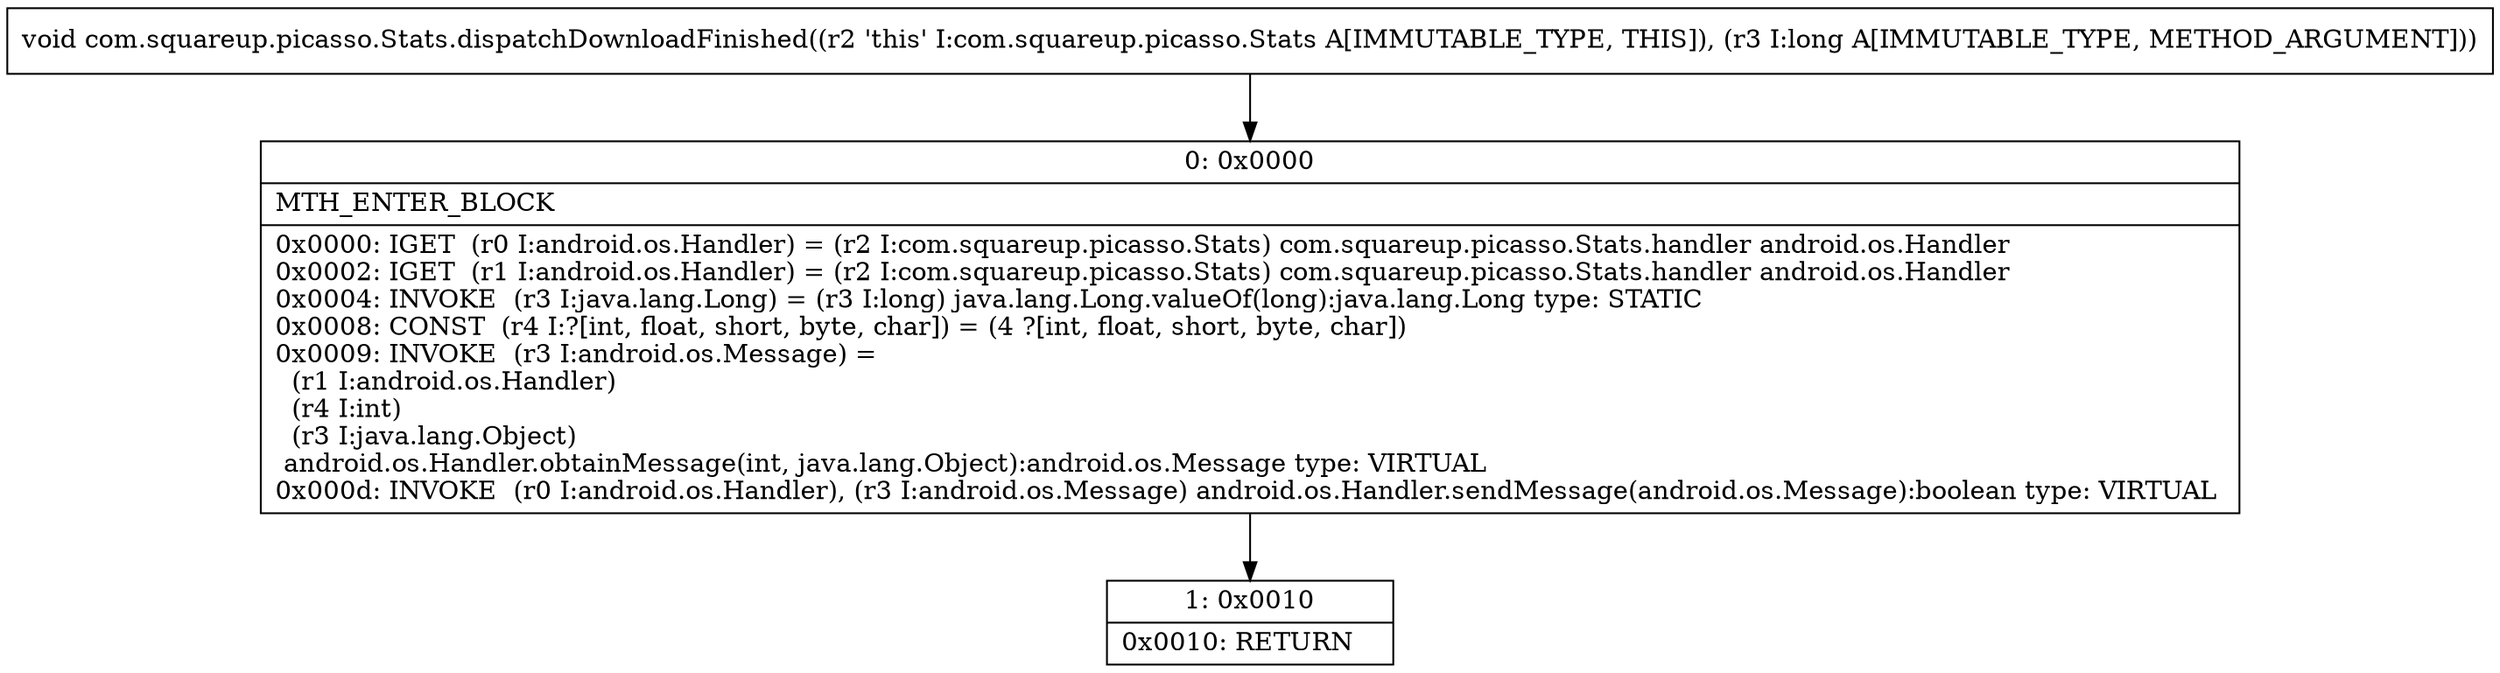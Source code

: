 digraph "CFG forcom.squareup.picasso.Stats.dispatchDownloadFinished(J)V" {
Node_0 [shape=record,label="{0\:\ 0x0000|MTH_ENTER_BLOCK\l|0x0000: IGET  (r0 I:android.os.Handler) = (r2 I:com.squareup.picasso.Stats) com.squareup.picasso.Stats.handler android.os.Handler \l0x0002: IGET  (r1 I:android.os.Handler) = (r2 I:com.squareup.picasso.Stats) com.squareup.picasso.Stats.handler android.os.Handler \l0x0004: INVOKE  (r3 I:java.lang.Long) = (r3 I:long) java.lang.Long.valueOf(long):java.lang.Long type: STATIC \l0x0008: CONST  (r4 I:?[int, float, short, byte, char]) = (4 ?[int, float, short, byte, char]) \l0x0009: INVOKE  (r3 I:android.os.Message) = \l  (r1 I:android.os.Handler)\l  (r4 I:int)\l  (r3 I:java.lang.Object)\l android.os.Handler.obtainMessage(int, java.lang.Object):android.os.Message type: VIRTUAL \l0x000d: INVOKE  (r0 I:android.os.Handler), (r3 I:android.os.Message) android.os.Handler.sendMessage(android.os.Message):boolean type: VIRTUAL \l}"];
Node_1 [shape=record,label="{1\:\ 0x0010|0x0010: RETURN   \l}"];
MethodNode[shape=record,label="{void com.squareup.picasso.Stats.dispatchDownloadFinished((r2 'this' I:com.squareup.picasso.Stats A[IMMUTABLE_TYPE, THIS]), (r3 I:long A[IMMUTABLE_TYPE, METHOD_ARGUMENT])) }"];
MethodNode -> Node_0;
Node_0 -> Node_1;
}

